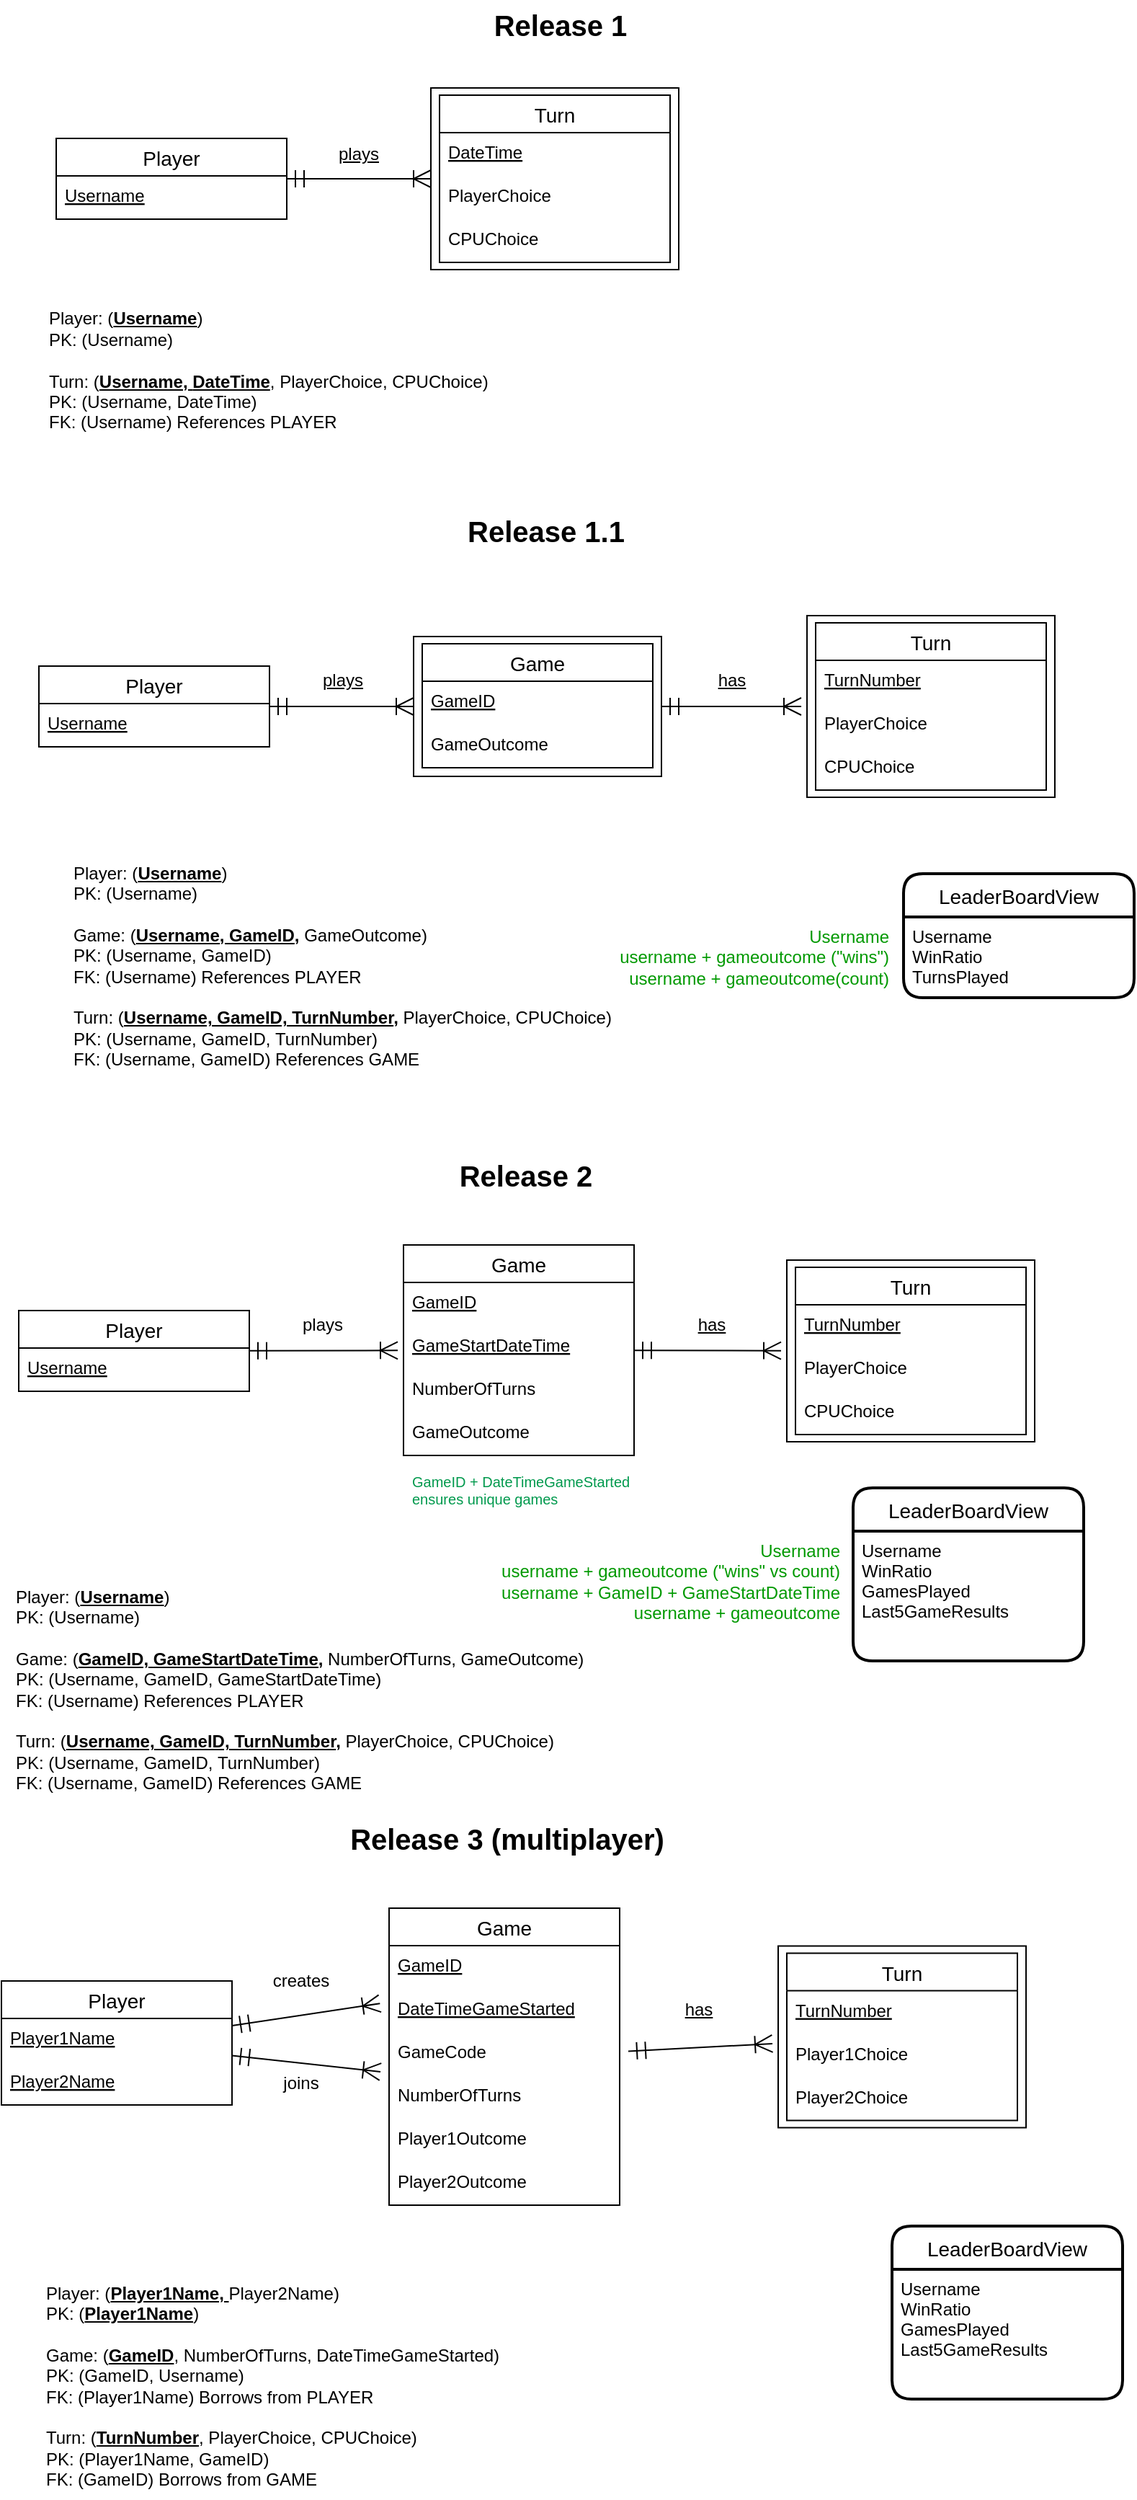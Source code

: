 <mxfile version="13.8.5" type="device"><diagram id="_T79QDrWtVv7_2ml0df6" name="Page-1"><mxGraphModel dx="1174" dy="624" grid="0" gridSize="10" guides="1" tooltips="1" connect="1" arrows="1" fold="1" page="1" pageScale="1" pageWidth="850" pageHeight="1100" math="0" shadow="0"><root><mxCell id="0"/><mxCell id="1" parent="0"/><mxCell id="mFq7daE8afdWlIFSheiB-40" value="" style="rounded=0;whiteSpace=wrap;html=1;" parent="1" vertex="1"><mxGeometry x="331" y="79" width="172" height="126" as="geometry"/></mxCell><mxCell id="mFq7daE8afdWlIFSheiB-16" value="" style="endArrow=ERoneToMany;html=1;rounded=0;startArrow=ERmandOne;startFill=0;endSize=10;targetPerimeterSpacing=4;startSize=10;endFill=0;entryX=0;entryY=0.5;entryDx=0;entryDy=0;" parent="1" source="mFq7daE8afdWlIFSheiB-2" target="mFq7daE8afdWlIFSheiB-40" edge="1"><mxGeometry relative="1" as="geometry"><mxPoint x="358" y="259.5" as="sourcePoint"/><mxPoint x="301" y="149" as="targetPoint"/></mxGeometry></mxCell><mxCell id="mFq7daE8afdWlIFSheiB-2" value="Player" style="swimlane;fontStyle=0;childLayout=stackLayout;horizontal=1;startSize=26;horizontalStack=0;resizeParent=1;resizeParentMax=0;resizeLast=0;collapsible=1;marginBottom=0;align=center;fontSize=14;" parent="1" vertex="1"><mxGeometry x="71" y="114" width="160" height="56" as="geometry"/></mxCell><mxCell id="mFq7daE8afdWlIFSheiB-3" value="Username" style="text;strokeColor=none;fillColor=none;spacingLeft=4;spacingRight=4;overflow=hidden;rotatable=0;points=[[0,0.5],[1,0.5]];portConstraint=eastwest;fontSize=12;fontStyle=4" parent="mFq7daE8afdWlIFSheiB-2" vertex="1"><mxGeometry y="26" width="160" height="30" as="geometry"/></mxCell><mxCell id="mFq7daE8afdWlIFSheiB-10" value="Turn" style="swimlane;fontStyle=0;childLayout=stackLayout;horizontal=1;startSize=26;horizontalStack=0;resizeParent=1;resizeParentMax=0;resizeLast=0;collapsible=1;marginBottom=0;align=center;fontSize=14;" parent="1" vertex="1"><mxGeometry x="337" y="84" width="160" height="116" as="geometry"/></mxCell><mxCell id="mFq7daE8afdWlIFSheiB-28" value="DateTime" style="text;strokeColor=none;fillColor=none;spacingLeft=4;spacingRight=4;overflow=hidden;rotatable=0;points=[[0,0.5],[1,0.5]];portConstraint=eastwest;fontSize=12;fontStyle=4" parent="mFq7daE8afdWlIFSheiB-10" vertex="1"><mxGeometry y="26" width="160" height="30" as="geometry"/></mxCell><mxCell id="cHnrZStp4StzJd1vzHWo-4" value="PlayerChoice" style="text;strokeColor=none;fillColor=none;spacingLeft=4;spacingRight=4;overflow=hidden;rotatable=0;points=[[0,0.5],[1,0.5]];portConstraint=eastwest;fontSize=12;" vertex="1" parent="mFq7daE8afdWlIFSheiB-10"><mxGeometry y="56" width="160" height="30" as="geometry"/></mxCell><mxCell id="cHnrZStp4StzJd1vzHWo-3" value="CPUChoice" style="text;strokeColor=none;fillColor=none;spacingLeft=4;spacingRight=4;overflow=hidden;rotatable=0;points=[[0,0.5],[1,0.5]];portConstraint=eastwest;fontSize=12;" vertex="1" parent="mFq7daE8afdWlIFSheiB-10"><mxGeometry y="86" width="160" height="30" as="geometry"/></mxCell><mxCell id="mFq7daE8afdWlIFSheiB-41" value="Player: (&lt;u&gt;&lt;b&gt;Username&lt;/b&gt;&lt;/u&gt;)&lt;br&gt;PK: (Username)&lt;br&gt;&lt;br&gt;Turn: (&lt;b&gt;&lt;u&gt;Username,&amp;nbsp;&lt;/u&gt;&lt;/b&gt;&lt;u&gt;&lt;b&gt;DateTime&lt;/b&gt;&lt;/u&gt;, PlayerChoice, CPUChoice)&lt;br&gt;PK: (Username, DateTime)&lt;br&gt;FK: (Username) References&amp;nbsp;PLAYER" style="text;html=1;strokeColor=none;fillColor=none;align=left;verticalAlign=middle;whiteSpace=wrap;rounded=0;" parent="1" vertex="1"><mxGeometry x="64" y="228" width="361" height="94" as="geometry"/></mxCell><mxCell id="He4eryoihcPYmB8OaKbt-13" value="&lt;b&gt;&lt;font style=&quot;font-size: 20px&quot;&gt;Release 1&lt;/font&gt;&lt;/b&gt;" style="text;html=1;strokeColor=none;fillColor=none;align=center;verticalAlign=middle;whiteSpace=wrap;rounded=0;" parent="1" vertex="1"><mxGeometry x="221" y="18" width="400" height="33" as="geometry"/></mxCell><mxCell id="He4eryoihcPYmB8OaKbt-15" value="" style="endArrow=ERoneToMany;html=1;rounded=0;startArrow=ERmandOne;startFill=0;endSize=10;targetPerimeterSpacing=4;startSize=10;endFill=0;" parent="1" source="He4eryoihcPYmB8OaKbt-19" target="He4eryoihcPYmB8OaKbt-21" edge="1"><mxGeometry relative="1" as="geometry"><mxPoint x="334" y="1057.5" as="sourcePoint"/><mxPoint x="306" y="955" as="targetPoint"/></mxGeometry></mxCell><mxCell id="He4eryoihcPYmB8OaKbt-19" value="Player" style="swimlane;fontStyle=0;childLayout=stackLayout;horizontal=1;startSize=26;horizontalStack=0;resizeParent=1;resizeParentMax=0;resizeLast=0;collapsible=1;marginBottom=0;align=center;fontSize=14;" parent="1" vertex="1"><mxGeometry x="45" y="927" width="160" height="56" as="geometry"/></mxCell><mxCell id="He4eryoihcPYmB8OaKbt-20" value="Username" style="text;strokeColor=none;fillColor=none;spacingLeft=4;spacingRight=4;overflow=hidden;rotatable=0;points=[[0,0.5],[1,0.5]];portConstraint=eastwest;fontSize=12;fontStyle=4" parent="He4eryoihcPYmB8OaKbt-19" vertex="1"><mxGeometry y="26" width="160" height="30" as="geometry"/></mxCell><mxCell id="He4eryoihcPYmB8OaKbt-21" value="Game" style="swimlane;fontStyle=0;childLayout=stackLayout;horizontal=1;startSize=26;horizontalStack=0;resizeParent=1;resizeParentMax=0;resizeLast=0;collapsible=1;marginBottom=0;align=center;fontSize=14;" parent="1" vertex="1"><mxGeometry x="312" y="881.5" width="160" height="146" as="geometry"/></mxCell><mxCell id="He4eryoihcPYmB8OaKbt-34" value="GameID" style="text;strokeColor=none;fillColor=none;spacingLeft=4;spacingRight=4;overflow=hidden;rotatable=0;points=[[0,0.5],[1,0.5]];portConstraint=eastwest;fontSize=12;fontStyle=4" parent="He4eryoihcPYmB8OaKbt-21" vertex="1"><mxGeometry y="26" width="160" height="30" as="geometry"/></mxCell><mxCell id="He4eryoihcPYmB8OaKbt-22" value="GameStartDateTime" style="text;strokeColor=none;fillColor=none;spacingLeft=4;spacingRight=4;overflow=hidden;rotatable=0;points=[[0,0.5],[1,0.5]];portConstraint=eastwest;fontSize=12;fontStyle=4" parent="He4eryoihcPYmB8OaKbt-21" vertex="1"><mxGeometry y="56" width="160" height="30" as="geometry"/></mxCell><mxCell id="He4eryoihcPYmB8OaKbt-35" value="NumberOfTurns" style="text;strokeColor=none;fillColor=none;spacingLeft=4;spacingRight=4;overflow=hidden;rotatable=0;points=[[0,0.5],[1,0.5]];portConstraint=eastwest;fontSize=12;" parent="He4eryoihcPYmB8OaKbt-21" vertex="1"><mxGeometry y="86" width="160" height="30" as="geometry"/></mxCell><mxCell id="He4eryoihcPYmB8OaKbt-37" value="GameOutcome" style="text;strokeColor=none;fillColor=none;spacingLeft=4;spacingRight=4;overflow=hidden;rotatable=0;points=[[0,0.5],[1,0.5]];portConstraint=eastwest;fontSize=12;" parent="He4eryoihcPYmB8OaKbt-21" vertex="1"><mxGeometry y="116" width="160" height="30" as="geometry"/></mxCell><mxCell id="He4eryoihcPYmB8OaKbt-26" value="&lt;b&gt;&lt;font style=&quot;font-size: 20px&quot;&gt;Release 2&lt;/font&gt;&lt;/b&gt;" style="text;html=1;strokeColor=none;fillColor=none;align=center;verticalAlign=middle;whiteSpace=wrap;rounded=0;" parent="1" vertex="1"><mxGeometry x="197" y="816" width="400" height="33" as="geometry"/></mxCell><mxCell id="He4eryoihcPYmB8OaKbt-27" value="" style="rounded=0;whiteSpace=wrap;html=1;" parent="1" vertex="1"><mxGeometry x="578" y="892" width="172" height="126" as="geometry"/></mxCell><mxCell id="He4eryoihcPYmB8OaKbt-29" value="Turn" style="swimlane;fontStyle=0;childLayout=stackLayout;horizontal=1;startSize=26;horizontalStack=0;resizeParent=1;resizeParentMax=0;resizeLast=0;collapsible=1;marginBottom=0;align=center;fontSize=14;" parent="1" vertex="1"><mxGeometry x="584" y="897" width="160" height="116" as="geometry"/></mxCell><mxCell id="He4eryoihcPYmB8OaKbt-30" value="TurnNumber" style="text;strokeColor=none;fillColor=none;spacingLeft=4;spacingRight=4;overflow=hidden;rotatable=0;points=[[0,0.5],[1,0.5]];portConstraint=eastwest;fontSize=12;fontStyle=4" parent="He4eryoihcPYmB8OaKbt-29" vertex="1"><mxGeometry y="26" width="160" height="30" as="geometry"/></mxCell><mxCell id="cHnrZStp4StzJd1vzHWo-1" value="PlayerChoice" style="text;strokeColor=none;fillColor=none;spacingLeft=4;spacingRight=4;overflow=hidden;rotatable=0;points=[[0,0.5],[1,0.5]];portConstraint=eastwest;fontSize=12;" vertex="1" parent="He4eryoihcPYmB8OaKbt-29"><mxGeometry y="56" width="160" height="30" as="geometry"/></mxCell><mxCell id="He4eryoihcPYmB8OaKbt-32" value="CPUChoice" style="text;strokeColor=none;fillColor=none;spacingLeft=4;spacingRight=4;overflow=hidden;rotatable=0;points=[[0,0.5],[1,0.5]];portConstraint=eastwest;fontSize=12;" parent="He4eryoihcPYmB8OaKbt-29" vertex="1"><mxGeometry y="86" width="160" height="30" as="geometry"/></mxCell><mxCell id="He4eryoihcPYmB8OaKbt-36" value="" style="endArrow=ERoneToMany;html=1;rounded=0;startArrow=ERmandOne;startFill=0;endSize=10;targetPerimeterSpacing=4;startSize=10;endFill=0;" parent="1" source="He4eryoihcPYmB8OaKbt-21" target="He4eryoihcPYmB8OaKbt-27" edge="1"><mxGeometry relative="1" as="geometry"><mxPoint x="478" y="955" as="sourcePoint"/><mxPoint x="547" y="940" as="targetPoint"/></mxGeometry></mxCell><mxCell id="He4eryoihcPYmB8OaKbt-38" value="LeaderBoardView" style="swimlane;childLayout=stackLayout;horizontal=1;startSize=30;horizontalStack=0;rounded=1;fontSize=14;fontStyle=0;strokeWidth=2;resizeParent=0;resizeLast=1;shadow=0;dashed=0;align=center;" parent="1" vertex="1"><mxGeometry x="624" y="1050" width="160" height="120" as="geometry"/></mxCell><mxCell id="He4eryoihcPYmB8OaKbt-39" value="Username&#10;WinRatio&#10;GamesPlayed&#10;Last5GameResults" style="align=left;strokeColor=none;fillColor=none;spacingLeft=4;fontSize=12;verticalAlign=top;resizable=0;rotatable=0;part=1;" parent="He4eryoihcPYmB8OaKbt-38" vertex="1"><mxGeometry y="30" width="160" height="90" as="geometry"/></mxCell><mxCell id="He4eryoihcPYmB8OaKbt-40" value="plays" style="text;html=1;strokeColor=none;fillColor=none;align=center;verticalAlign=middle;whiteSpace=wrap;rounded=0;fontStyle=4" parent="1" vertex="1"><mxGeometry x="261" y="115" width="40" height="20" as="geometry"/></mxCell><mxCell id="He4eryoihcPYmB8OaKbt-41" value="plays" style="text;html=1;strokeColor=none;fillColor=none;align=center;verticalAlign=middle;whiteSpace=wrap;rounded=0;fontStyle=0" parent="1" vertex="1"><mxGeometry x="236" y="927" width="40" height="20" as="geometry"/></mxCell><mxCell id="He4eryoihcPYmB8OaKbt-42" value="has" style="text;html=1;strokeColor=none;fillColor=none;align=center;verticalAlign=middle;whiteSpace=wrap;rounded=0;fontStyle=4" parent="1" vertex="1"><mxGeometry x="506" y="927" width="40" height="20" as="geometry"/></mxCell><mxCell id="He4eryoihcPYmB8OaKbt-44" value="" style="endArrow=ERoneToMany;html=1;rounded=0;startArrow=ERmandOne;startFill=0;endSize=10;targetPerimeterSpacing=4;startSize=10;endFill=0;entryX=-0.002;entryY=0.327;entryDx=0;entryDy=0;entryPerimeter=0;" parent="1" source="He4eryoihcPYmB8OaKbt-45" edge="1"><mxGeometry relative="1" as="geometry"><mxPoint x="325" y="1532.5" as="sourcePoint"/><mxPoint x="295.656" y="1407.622" as="targetPoint"/></mxGeometry></mxCell><mxCell id="He4eryoihcPYmB8OaKbt-45" value="Player" style="swimlane;fontStyle=0;childLayout=stackLayout;horizontal=1;startSize=26;horizontalStack=0;resizeParent=1;resizeParentMax=0;resizeLast=0;collapsible=1;marginBottom=0;align=center;fontSize=14;" parent="1" vertex="1"><mxGeometry x="33" y="1392" width="160" height="86" as="geometry"/></mxCell><mxCell id="cHnrZStp4StzJd1vzHWo-5" value="Player1Name" style="text;strokeColor=none;fillColor=none;spacingLeft=4;spacingRight=4;overflow=hidden;rotatable=0;points=[[0,0.5],[1,0.5]];portConstraint=eastwest;fontSize=12;fontStyle=4" vertex="1" parent="He4eryoihcPYmB8OaKbt-45"><mxGeometry y="26" width="160" height="30" as="geometry"/></mxCell><mxCell id="He4eryoihcPYmB8OaKbt-46" value="Player2Name" style="text;strokeColor=none;fillColor=none;spacingLeft=4;spacingRight=4;overflow=hidden;rotatable=0;points=[[0,0.5],[1,0.5]];portConstraint=eastwest;fontSize=12;fontStyle=4" parent="He4eryoihcPYmB8OaKbt-45" vertex="1"><mxGeometry y="56" width="160" height="30" as="geometry"/></mxCell><mxCell id="He4eryoihcPYmB8OaKbt-47" value="Game" style="swimlane;fontStyle=0;childLayout=stackLayout;horizontal=1;startSize=26;horizontalStack=0;resizeParent=1;resizeParentMax=0;resizeLast=0;collapsible=1;marginBottom=0;align=center;fontSize=14;" parent="1" vertex="1"><mxGeometry x="302" y="1341.5" width="160" height="206" as="geometry"/></mxCell><mxCell id="He4eryoihcPYmB8OaKbt-48" value="GameID" style="text;strokeColor=none;fillColor=none;spacingLeft=4;spacingRight=4;overflow=hidden;rotatable=0;points=[[0,0.5],[1,0.5]];portConstraint=eastwest;fontSize=12;fontStyle=4" parent="He4eryoihcPYmB8OaKbt-47" vertex="1"><mxGeometry y="26" width="160" height="30" as="geometry"/></mxCell><mxCell id="He4eryoihcPYmB8OaKbt-94" value="DateTimeGameStarted" style="text;strokeColor=none;fillColor=none;spacingLeft=4;spacingRight=4;overflow=hidden;rotatable=0;points=[[0,0.5],[1,0.5]];portConstraint=eastwest;fontSize=12;fontStyle=4" parent="He4eryoihcPYmB8OaKbt-47" vertex="1"><mxGeometry y="56" width="160" height="30" as="geometry"/></mxCell><mxCell id="He4eryoihcPYmB8OaKbt-64" value="GameCode" style="text;strokeColor=none;fillColor=none;spacingLeft=4;spacingRight=4;overflow=hidden;rotatable=0;points=[[0,0.5],[1,0.5]];portConstraint=eastwest;fontSize=12;" parent="He4eryoihcPYmB8OaKbt-47" vertex="1"><mxGeometry y="86" width="160" height="30" as="geometry"/></mxCell><mxCell id="He4eryoihcPYmB8OaKbt-49" value="NumberOfTurns" style="text;strokeColor=none;fillColor=none;spacingLeft=4;spacingRight=4;overflow=hidden;rotatable=0;points=[[0,0.5],[1,0.5]];portConstraint=eastwest;fontSize=12;" parent="He4eryoihcPYmB8OaKbt-47" vertex="1"><mxGeometry y="116" width="160" height="30" as="geometry"/></mxCell><mxCell id="He4eryoihcPYmB8OaKbt-51" value="Player1Outcome" style="text;strokeColor=none;fillColor=none;spacingLeft=4;spacingRight=4;overflow=hidden;rotatable=0;points=[[0,0.5],[1,0.5]];portConstraint=eastwest;fontSize=12;" parent="He4eryoihcPYmB8OaKbt-47" vertex="1"><mxGeometry y="146" width="160" height="30" as="geometry"/></mxCell><mxCell id="He4eryoihcPYmB8OaKbt-99" value="Player2Outcome" style="text;strokeColor=none;fillColor=none;spacingLeft=4;spacingRight=4;overflow=hidden;rotatable=0;points=[[0,0.5],[1,0.5]];portConstraint=eastwest;fontSize=12;" parent="He4eryoihcPYmB8OaKbt-47" vertex="1"><mxGeometry y="176" width="160" height="30" as="geometry"/></mxCell><mxCell id="He4eryoihcPYmB8OaKbt-52" value="Player: (&lt;u style=&quot;font-weight: bold&quot;&gt;Player1Name, &lt;/u&gt;Player2Name)&lt;br&gt;PK: (&lt;u style=&quot;font-weight: bold&quot;&gt;Player1Name&lt;/u&gt;)&lt;br&gt;&lt;br&gt;Game: (&lt;u&gt;&lt;b&gt;GameID&lt;/b&gt;&lt;/u&gt;, NumberOfTurns, DateTimeGameStarted)&lt;br&gt;PK: (GameID, Username)&lt;br&gt;FK: (Player1Name) Borrows from PLAYER&lt;br&gt;&lt;br&gt;Turn: (&lt;u&gt;&lt;b&gt;TurnNumber&lt;/b&gt;&lt;/u&gt;, PlayerChoice, CPUChoice)&lt;br&gt;PK: (Player1Name, GameID)&lt;br&gt;FK: (GameID) Borrows from GAME" style="text;html=1;strokeColor=none;fillColor=none;align=left;verticalAlign=middle;whiteSpace=wrap;rounded=0;" parent="1" vertex="1"><mxGeometry x="61.75" y="1594" width="370.5" height="157" as="geometry"/></mxCell><mxCell id="He4eryoihcPYmB8OaKbt-53" value="&lt;b&gt;&lt;font style=&quot;font-size: 20px&quot;&gt;Release 3 (multiplayer)&lt;/font&gt;&lt;/b&gt;" style="text;html=1;strokeColor=none;fillColor=none;align=center;verticalAlign=middle;whiteSpace=wrap;rounded=0;" parent="1" vertex="1"><mxGeometry x="184" y="1276" width="400" height="33" as="geometry"/></mxCell><mxCell id="He4eryoihcPYmB8OaKbt-54" value="" style="rounded=0;whiteSpace=wrap;html=1;" parent="1" vertex="1"><mxGeometry x="572" y="1367.75" width="172" height="126" as="geometry"/></mxCell><mxCell id="He4eryoihcPYmB8OaKbt-55" value="Turn" style="swimlane;fontStyle=0;childLayout=stackLayout;horizontal=1;startSize=26;horizontalStack=0;resizeParent=1;resizeParentMax=0;resizeLast=0;collapsible=1;marginBottom=0;align=center;fontSize=14;" parent="1" vertex="1"><mxGeometry x="578" y="1372.75" width="160" height="116" as="geometry"/></mxCell><mxCell id="He4eryoihcPYmB8OaKbt-56" value="TurnNumber" style="text;strokeColor=none;fillColor=none;spacingLeft=4;spacingRight=4;overflow=hidden;rotatable=0;points=[[0,0.5],[1,0.5]];portConstraint=eastwest;fontSize=12;fontStyle=4" parent="He4eryoihcPYmB8OaKbt-55" vertex="1"><mxGeometry y="26" width="160" height="30" as="geometry"/></mxCell><mxCell id="He4eryoihcPYmB8OaKbt-57" value="Player1Choice" style="text;strokeColor=none;fillColor=none;spacingLeft=4;spacingRight=4;overflow=hidden;rotatable=0;points=[[0,0.5],[1,0.5]];portConstraint=eastwest;fontSize=12;" parent="He4eryoihcPYmB8OaKbt-55" vertex="1"><mxGeometry y="56" width="160" height="30" as="geometry"/></mxCell><mxCell id="He4eryoihcPYmB8OaKbt-58" value="Player2Choice" style="text;strokeColor=none;fillColor=none;spacingLeft=4;spacingRight=4;overflow=hidden;rotatable=0;points=[[0,0.5],[1,0.5]];portConstraint=eastwest;fontSize=12;" parent="He4eryoihcPYmB8OaKbt-55" vertex="1"><mxGeometry y="86" width="160" height="30" as="geometry"/></mxCell><mxCell id="He4eryoihcPYmB8OaKbt-59" value="" style="endArrow=ERoneToMany;html=1;rounded=0;startArrow=ERmandOne;startFill=0;endSize=10;targetPerimeterSpacing=4;startSize=10;endFill=0;" parent="1" target="He4eryoihcPYmB8OaKbt-54" edge="1"><mxGeometry relative="1" as="geometry"><mxPoint x="468" y="1440.732" as="sourcePoint"/><mxPoint x="538" y="1415" as="targetPoint"/></mxGeometry></mxCell><mxCell id="He4eryoihcPYmB8OaKbt-60" value="LeaderBoardView" style="swimlane;childLayout=stackLayout;horizontal=1;startSize=30;horizontalStack=0;rounded=1;fontSize=14;fontStyle=0;strokeWidth=2;resizeParent=0;resizeLast=1;shadow=0;dashed=0;align=center;" parent="1" vertex="1"><mxGeometry x="651" y="1562" width="160" height="120" as="geometry"/></mxCell><mxCell id="He4eryoihcPYmB8OaKbt-61" value="Username&#10;WinRatio&#10;GamesPlayed&#10;Last5GameResults" style="align=left;strokeColor=none;fillColor=none;spacingLeft=4;fontSize=12;verticalAlign=top;resizable=0;rotatable=0;part=1;" parent="He4eryoihcPYmB8OaKbt-60" vertex="1"><mxGeometry y="30" width="160" height="90" as="geometry"/></mxCell><mxCell id="He4eryoihcPYmB8OaKbt-62" value="creates" style="text;html=1;strokeColor=none;fillColor=none;align=center;verticalAlign=middle;whiteSpace=wrap;rounded=0;fontStyle=0" parent="1" vertex="1"><mxGeometry x="221" y="1382" width="40" height="20" as="geometry"/></mxCell><mxCell id="He4eryoihcPYmB8OaKbt-63" value="has" style="text;html=1;strokeColor=none;fillColor=none;align=center;verticalAlign=middle;whiteSpace=wrap;rounded=0;fontStyle=4" parent="1" vertex="1"><mxGeometry x="497" y="1402" width="40" height="20" as="geometry"/></mxCell><mxCell id="He4eryoihcPYmB8OaKbt-66" value="" style="rounded=0;whiteSpace=wrap;html=1;" parent="1" vertex="1"><mxGeometry x="319" y="459.5" width="172" height="97" as="geometry"/></mxCell><mxCell id="He4eryoihcPYmB8OaKbt-67" value="" style="endArrow=ERoneToMany;html=1;rounded=0;startArrow=ERmandOne;startFill=0;endSize=10;targetPerimeterSpacing=4;startSize=10;endFill=0;entryX=0;entryY=0.5;entryDx=0;entryDy=0;" parent="1" source="He4eryoihcPYmB8OaKbt-68" target="He4eryoihcPYmB8OaKbt-66" edge="1"><mxGeometry relative="1" as="geometry"><mxPoint x="348" y="610.5" as="sourcePoint"/><mxPoint x="291" y="500" as="targetPoint"/></mxGeometry></mxCell><mxCell id="He4eryoihcPYmB8OaKbt-68" value="Player" style="swimlane;fontStyle=0;childLayout=stackLayout;horizontal=1;startSize=26;horizontalStack=0;resizeParent=1;resizeParentMax=0;resizeLast=0;collapsible=1;marginBottom=0;align=center;fontSize=14;" parent="1" vertex="1"><mxGeometry x="59" y="480" width="160" height="56" as="geometry"/></mxCell><mxCell id="He4eryoihcPYmB8OaKbt-69" value="Username" style="text;strokeColor=none;fillColor=none;spacingLeft=4;spacingRight=4;overflow=hidden;rotatable=0;points=[[0,0.5],[1,0.5]];portConstraint=eastwest;fontSize=12;fontStyle=4" parent="He4eryoihcPYmB8OaKbt-68" vertex="1"><mxGeometry y="26" width="160" height="30" as="geometry"/></mxCell><mxCell id="He4eryoihcPYmB8OaKbt-70" value="Game" style="swimlane;fontStyle=0;childLayout=stackLayout;horizontal=1;startSize=26;horizontalStack=0;resizeParent=1;resizeParentMax=0;resizeLast=0;collapsible=1;marginBottom=0;align=center;fontSize=14;" parent="1" vertex="1"><mxGeometry x="325" y="464.5" width="160" height="86" as="geometry"/></mxCell><mxCell id="He4eryoihcPYmB8OaKbt-71" value="GameID" style="text;strokeColor=none;fillColor=none;spacingLeft=4;spacingRight=4;overflow=hidden;rotatable=0;points=[[0,0.5],[1,0.5]];portConstraint=eastwest;fontSize=12;fontStyle=4" parent="He4eryoihcPYmB8OaKbt-70" vertex="1"><mxGeometry y="26" width="160" height="30" as="geometry"/></mxCell><mxCell id="He4eryoihcPYmB8OaKbt-73" value="GameOutcome" style="text;strokeColor=none;fillColor=none;spacingLeft=4;spacingRight=4;overflow=hidden;rotatable=0;points=[[0,0.5],[1,0.5]];portConstraint=eastwest;fontSize=12;" parent="He4eryoihcPYmB8OaKbt-70" vertex="1"><mxGeometry y="56" width="160" height="30" as="geometry"/></mxCell><mxCell id="He4eryoihcPYmB8OaKbt-74" value="Player: (&lt;u&gt;&lt;b&gt;Username&lt;/b&gt;&lt;/u&gt;)&lt;br&gt;PK: (Username)&lt;br&gt;&lt;br&gt;Game: (&lt;b&gt;&lt;u&gt;Username, GameID&lt;/u&gt;,&lt;/b&gt; GameOutcome)&lt;br&gt;PK: (Username, GameID)&lt;br&gt;FK: (Username) References&amp;nbsp;PLAYER&lt;br&gt;&lt;br&gt;Turn: (&lt;b&gt;&lt;u&gt;Username, GameID,&amp;nbsp;TurnNumber&lt;/u&gt;,&lt;/b&gt;&amp;nbsp;PlayerChoice, CPUChoice)&lt;br&gt;PK: (Username, GameID,&amp;nbsp;TurnNumber)&lt;br&gt;FK: (Username, GameID) References GAME" style="text;html=1;strokeColor=none;fillColor=none;align=left;verticalAlign=middle;whiteSpace=wrap;rounded=0;" parent="1" vertex="1"><mxGeometry x="80.5" y="609" width="416.5" height="157" as="geometry"/></mxCell><mxCell id="He4eryoihcPYmB8OaKbt-75" value="&lt;b&gt;&lt;font style=&quot;font-size: 20px&quot;&gt;Release 1.1&lt;/font&gt;&lt;/b&gt;" style="text;html=1;strokeColor=none;fillColor=none;align=center;verticalAlign=middle;whiteSpace=wrap;rounded=0;" parent="1" vertex="1"><mxGeometry x="211" y="369" width="400" height="33" as="geometry"/></mxCell><mxCell id="He4eryoihcPYmB8OaKbt-76" value="" style="rounded=0;whiteSpace=wrap;html=1;" parent="1" vertex="1"><mxGeometry x="592" y="445" width="172" height="126" as="geometry"/></mxCell><mxCell id="He4eryoihcPYmB8OaKbt-77" value="Turn" style="swimlane;fontStyle=0;childLayout=stackLayout;horizontal=1;startSize=26;horizontalStack=0;resizeParent=1;resizeParentMax=0;resizeLast=0;collapsible=1;marginBottom=0;align=center;fontSize=14;" parent="1" vertex="1"><mxGeometry x="598" y="450" width="160" height="116" as="geometry"/></mxCell><mxCell id="He4eryoihcPYmB8OaKbt-78" value="TurnNumber" style="text;strokeColor=none;fillColor=none;spacingLeft=4;spacingRight=4;overflow=hidden;rotatable=0;points=[[0,0.5],[1,0.5]];portConstraint=eastwest;fontSize=12;fontStyle=4" parent="He4eryoihcPYmB8OaKbt-77" vertex="1"><mxGeometry y="26" width="160" height="30" as="geometry"/></mxCell><mxCell id="He4eryoihcPYmB8OaKbt-79" value="PlayerChoice" style="text;strokeColor=none;fillColor=none;spacingLeft=4;spacingRight=4;overflow=hidden;rotatable=0;points=[[0,0.5],[1,0.5]];portConstraint=eastwest;fontSize=12;" parent="He4eryoihcPYmB8OaKbt-77" vertex="1"><mxGeometry y="56" width="160" height="30" as="geometry"/></mxCell><mxCell id="cHnrZStp4StzJd1vzHWo-2" value="CPUChoice" style="text;strokeColor=none;fillColor=none;spacingLeft=4;spacingRight=4;overflow=hidden;rotatable=0;points=[[0,0.5],[1,0.5]];portConstraint=eastwest;fontSize=12;" vertex="1" parent="He4eryoihcPYmB8OaKbt-77"><mxGeometry y="86" width="160" height="30" as="geometry"/></mxCell><mxCell id="He4eryoihcPYmB8OaKbt-81" value="" style="endArrow=ERoneToMany;html=1;rounded=0;startArrow=ERmandOne;startFill=0;endSize=10;targetPerimeterSpacing=4;startSize=10;endFill=0;" parent="1" source="He4eryoihcPYmB8OaKbt-66" target="He4eryoihcPYmB8OaKbt-76" edge="1"><mxGeometry relative="1" as="geometry"><mxPoint x="505" y="520.43" as="sourcePoint"/><mxPoint x="561" y="493" as="targetPoint"/></mxGeometry></mxCell><mxCell id="He4eryoihcPYmB8OaKbt-82" value="LeaderBoardView" style="swimlane;childLayout=stackLayout;horizontal=1;startSize=30;horizontalStack=0;rounded=1;fontSize=14;fontStyle=0;strokeWidth=2;resizeParent=0;resizeLast=1;shadow=0;dashed=0;align=center;" parent="1" vertex="1"><mxGeometry x="659" y="624" width="160" height="86" as="geometry"/></mxCell><mxCell id="He4eryoihcPYmB8OaKbt-83" value="Username&#10;WinRatio&#10;TurnsPlayed&#10;" style="align=left;strokeColor=none;fillColor=none;spacingLeft=4;fontSize=12;verticalAlign=top;resizable=0;rotatable=0;part=1;" parent="He4eryoihcPYmB8OaKbt-82" vertex="1"><mxGeometry y="30" width="160" height="56" as="geometry"/></mxCell><mxCell id="He4eryoihcPYmB8OaKbt-84" value="plays" style="text;html=1;strokeColor=none;fillColor=none;align=center;verticalAlign=middle;whiteSpace=wrap;rounded=0;fontStyle=4" parent="1" vertex="1"><mxGeometry x="250" y="480" width="40" height="20" as="geometry"/></mxCell><mxCell id="He4eryoihcPYmB8OaKbt-85" value="has" style="text;html=1;strokeColor=none;fillColor=none;align=center;verticalAlign=middle;whiteSpace=wrap;rounded=0;fontStyle=4" parent="1" vertex="1"><mxGeometry x="520" y="480" width="40" height="20" as="geometry"/></mxCell><mxCell id="He4eryoihcPYmB8OaKbt-87" value="Username&lt;br style=&quot;padding: 0px ; margin: 0px&quot;&gt;username + gameoutcome (&quot;wins&quot;)&lt;br style=&quot;padding: 0px ; margin: 0px&quot;&gt;username + gameoutcome(count)&lt;div style=&quot;padding: 0px ; margin: 0px&quot;&gt;&lt;br style=&quot;padding: 0px ; margin: 0px ; font-family: &amp;#34;helvetica&amp;#34; ; font-size: 12px ; font-style: normal ; font-weight: 400 ; letter-spacing: normal ; text-indent: 0px ; text-transform: none ; word-spacing: 0px ; background-color: rgb(248 , 249 , 250)&quot;&gt;&lt;br&gt;&lt;br&gt;&lt;/div&gt;" style="text;whiteSpace=wrap;html=1;align=right;fontColor=#009900;" parent="1" vertex="1"><mxGeometry x="438" y="654" width="213" height="58" as="geometry"/></mxCell><mxCell id="He4eryoihcPYmB8OaKbt-89" value="Username&lt;br style=&quot;padding: 0px ; margin: 0px&quot;&gt;username + gameoutcome (&quot;wins&quot; vs count)&lt;br style=&quot;padding: 0px ; margin: 0px&quot;&gt;username + GameID + GameStartDateTime&lt;div style=&quot;padding: 0px ; margin: 0px&quot;&gt;username + gameoutcome&lt;br style=&quot;padding: 0px ; margin: 0px ; font-family: &amp;#34;helvetica&amp;#34; ; font-size: 12px ; font-style: normal ; font-weight: 400 ; letter-spacing: normal ; text-indent: 0px ; text-transform: none ; word-spacing: 0px ; background-color: rgb(248 , 249 , 250)&quot;&gt;&lt;br&gt;&lt;br&gt;&lt;/div&gt;" style="text;whiteSpace=wrap;html=1;align=right;fontColor=#009900;" parent="1" vertex="1"><mxGeometry x="290" y="1080" width="327" height="90" as="geometry"/></mxCell><mxCell id="He4eryoihcPYmB8OaKbt-90" value="GameID + DateTimeGameStarted &#10;ensures unique games" style="text;strokeColor=none;fillColor=none;spacingLeft=4;spacingRight=4;overflow=hidden;rotatable=0;points=[[0,0.5],[1,0.5]];portConstraint=eastwest;fontSize=10;fontStyle=0;fontColor=#00994D;" parent="1" vertex="1"><mxGeometry x="312" y="1033.5" width="176" height="32" as="geometry"/></mxCell><mxCell id="He4eryoihcPYmB8OaKbt-92" value="" style="endArrow=ERoneToMany;html=1;rounded=0;startArrow=ERmandOne;startFill=0;endSize=10;targetPerimeterSpacing=4;startSize=10;endFill=0;" parent="1" source="He4eryoihcPYmB8OaKbt-45" edge="1"><mxGeometry relative="1" as="geometry"><mxPoint x="206" y="1440" as="sourcePoint"/><mxPoint x="296" y="1455" as="targetPoint"/></mxGeometry></mxCell><mxCell id="He4eryoihcPYmB8OaKbt-93" value="joins" style="text;html=1;strokeColor=none;fillColor=none;align=center;verticalAlign=middle;whiteSpace=wrap;rounded=0;fontStyle=0" parent="1" vertex="1"><mxGeometry x="221" y="1453" width="40" height="20" as="geometry"/></mxCell><mxCell id="He4eryoihcPYmB8OaKbt-100" value="Player: (&lt;u&gt;&lt;b&gt;Username&lt;/b&gt;&lt;/u&gt;)&lt;br&gt;PK: (Username)&lt;br&gt;&lt;br&gt;Game: (&lt;u&gt;&lt;b&gt;GameID,&amp;nbsp;&lt;/b&gt;&lt;b&gt;GameStartDateTime,&lt;/b&gt;&lt;/u&gt;&amp;nbsp;NumberOfTurns, GameOutcome)&lt;br&gt;PK: (Username, GameID,&amp;nbsp;GameStartDateTime)&lt;br&gt;FK: (Username) References&amp;nbsp;PLAYER&lt;br&gt;&lt;br&gt;Turn: (&lt;b&gt;&lt;u&gt;Username, GameID,&amp;nbsp;TurnNumber&lt;/u&gt;,&lt;/b&gt;&amp;nbsp;PlayerChoice, CPUChoice)&lt;br&gt;PK: (Username, GameID,&amp;nbsp;TurnNumber)&lt;br&gt;FK: (Username, GameID) References GAME" style="text;html=1;strokeColor=none;fillColor=none;align=left;verticalAlign=middle;whiteSpace=wrap;rounded=0;" parent="1" vertex="1"><mxGeometry x="41" y="1111" width="514" height="157" as="geometry"/></mxCell></root></mxGraphModel></diagram></mxfile>